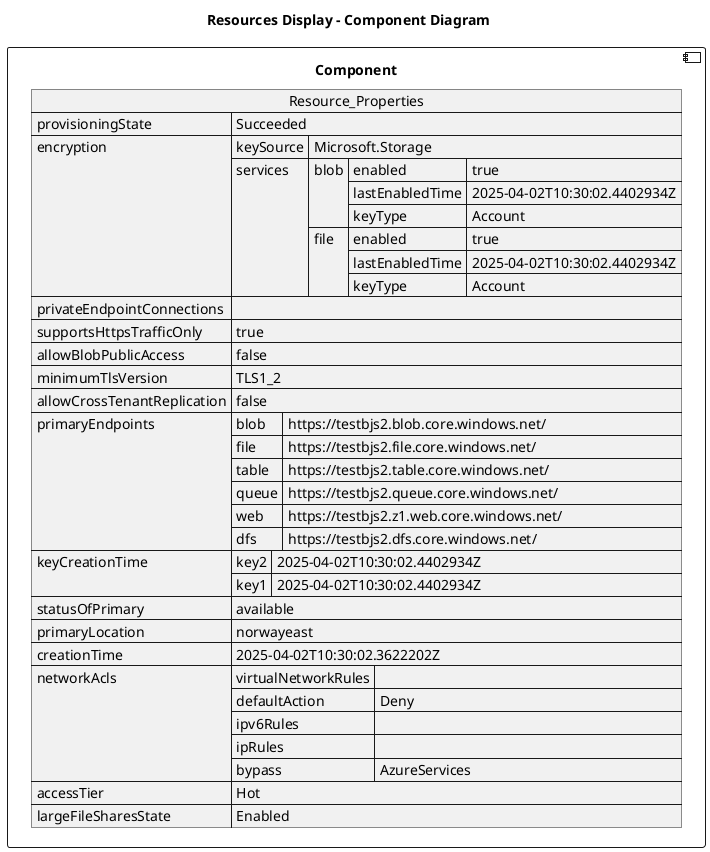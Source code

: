 @startuml

title Resources Display - Component Diagram

component Component {

json  Resource_Properties {
  "provisioningState": "Succeeded",
  "encryption": {
    "keySource": "Microsoft.Storage",
    "services": {
      "blob": {
        "enabled": true,
        "lastEnabledTime": "2025-04-02T10:30:02.4402934Z",
        "keyType": "Account"
      },
      "file": {
        "enabled": true,
        "lastEnabledTime": "2025-04-02T10:30:02.4402934Z",
        "keyType": "Account"
      }
    }
  },
  "privateEndpointConnections": [],
  "supportsHttpsTrafficOnly": true,
  "allowBlobPublicAccess": false,
  "minimumTlsVersion": "TLS1_2",
  "allowCrossTenantReplication": false,
  "primaryEndpoints": {
    "blob": "https://testbjs2.blob.core.windows.net/",
    "file": "https://testbjs2.file.core.windows.net/",
    "table": "https://testbjs2.table.core.windows.net/",
    "queue": "https://testbjs2.queue.core.windows.net/",
    "web": "https://testbjs2.z1.web.core.windows.net/",
    "dfs": "https://testbjs2.dfs.core.windows.net/"
  },
  "keyCreationTime": {
    "key2": "2025-04-02T10:30:02.4402934Z",
    "key1": "2025-04-02T10:30:02.4402934Z"
  },
  "statusOfPrimary": "available",
  "primaryLocation": "norwayeast",
  "creationTime": "2025-04-02T10:30:02.3622202Z",
  "networkAcls": {
    "virtualNetworkRules": [],
    "defaultAction": "Deny",
    "ipv6Rules": [],
    "ipRules": [],
    "bypass": "AzureServices"
  },
  "accessTier": "Hot",
  "largeFileSharesState": "Enabled"
}
}
@enduml
